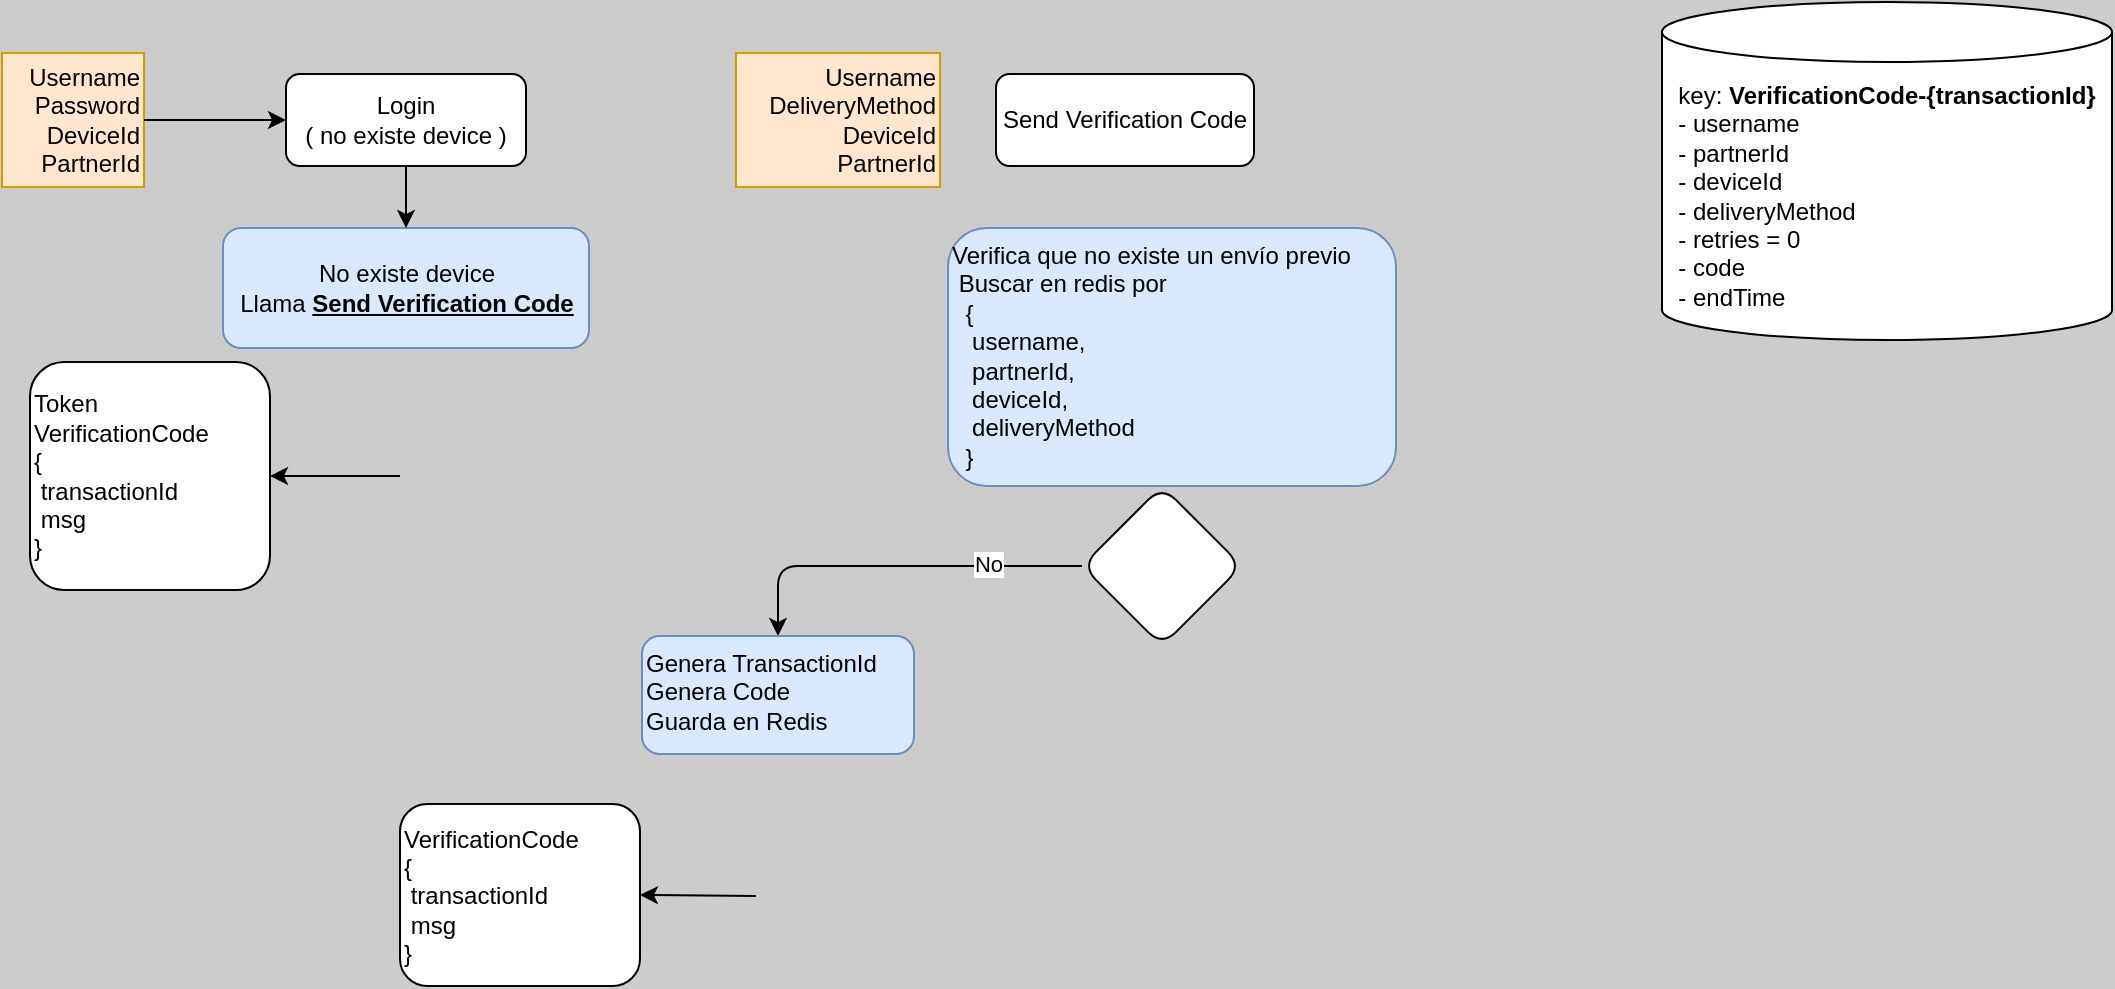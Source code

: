 <mxfile version="21.3.2" type="github">
  <diagram name="Página-1" id="D3L-0YM1VvHH-5JSDcsk">
    <mxGraphModel dx="989" dy="521" grid="0" gridSize="10" guides="1" tooltips="1" connect="1" arrows="1" fold="1" page="0" pageScale="1" pageWidth="827" pageHeight="1169" background="#CCCCCC" math="0" shadow="0">
      <root>
        <mxCell id="0" />
        <mxCell id="1" parent="0" />
        <mxCell id="565gJ2iyMEnKzCEkJN_x-1" value="Login&lt;br&gt;( no existe device )" style="rounded=1;whiteSpace=wrap;html=1;labelBackgroundColor=none;" vertex="1" parent="1">
          <mxGeometry x="308" y="227" width="120" height="46" as="geometry" />
        </mxCell>
        <mxCell id="565gJ2iyMEnKzCEkJN_x-3" value="Username&lt;br&gt;Password&lt;br&gt;DeviceId&lt;br&gt;PartnerId" style="text;html=1;strokeColor=#d79b00;fillColor=#ffe6cc;align=right;verticalAlign=middle;whiteSpace=wrap;rounded=0;" vertex="1" parent="1">
          <mxGeometry x="166" y="216.5" width="71" height="67" as="geometry" />
        </mxCell>
        <mxCell id="565gJ2iyMEnKzCEkJN_x-5" value="" style="endArrow=classic;html=1;rounded=1;exitX=1;exitY=0.5;exitDx=0;exitDy=0;entryX=0;entryY=0.5;entryDx=0;entryDy=0;" edge="1" parent="1" source="565gJ2iyMEnKzCEkJN_x-3" target="565gJ2iyMEnKzCEkJN_x-1">
          <mxGeometry width="50" height="50" relative="1" as="geometry">
            <mxPoint x="394" y="389" as="sourcePoint" />
            <mxPoint x="444" y="339" as="targetPoint" />
          </mxGeometry>
        </mxCell>
        <mxCell id="565gJ2iyMEnKzCEkJN_x-6" value="No existe device&lt;br&gt;Llama &lt;b&gt;&lt;u&gt;Send Verification Code&lt;/u&gt;&lt;/b&gt;" style="rounded=1;whiteSpace=wrap;html=1;fillColor=#dae8fc;strokeColor=#6c8ebf;" vertex="1" parent="1">
          <mxGeometry x="276.5" y="304" width="183" height="60" as="geometry" />
        </mxCell>
        <mxCell id="565gJ2iyMEnKzCEkJN_x-7" value="" style="endArrow=classic;html=1;rounded=1;exitX=0.5;exitY=1;exitDx=0;exitDy=0;entryX=0.5;entryY=0;entryDx=0;entryDy=0;" edge="1" parent="1" source="565gJ2iyMEnKzCEkJN_x-1" target="565gJ2iyMEnKzCEkJN_x-6">
          <mxGeometry width="50" height="50" relative="1" as="geometry">
            <mxPoint x="394" y="389" as="sourcePoint" />
            <mxPoint x="444" y="339" as="targetPoint" />
          </mxGeometry>
        </mxCell>
        <mxCell id="565gJ2iyMEnKzCEkJN_x-8" value="" style="endArrow=classic;html=1;rounded=1;entryX=1;entryY=0.5;entryDx=0;entryDy=0;" edge="1" parent="1" target="565gJ2iyMEnKzCEkJN_x-9">
          <mxGeometry width="50" height="50" relative="1" as="geometry">
            <mxPoint x="365" y="428" as="sourcePoint" />
            <mxPoint x="313" y="407" as="targetPoint" />
          </mxGeometry>
        </mxCell>
        <mxCell id="565gJ2iyMEnKzCEkJN_x-9" value="Token&lt;br&gt;VerificationCode&lt;br&gt;{&lt;br&gt;&lt;span style=&quot;white-space: pre;&quot;&gt;	&lt;/span&gt;transactionId&lt;br&gt;&lt;span style=&quot;white-space: pre;&quot;&gt;	&lt;/span&gt;msg&lt;br&gt;}" style="rounded=1;whiteSpace=wrap;html=1;align=left;" vertex="1" parent="1">
          <mxGeometry x="180" y="371" width="120" height="114" as="geometry" />
        </mxCell>
        <mxCell id="565gJ2iyMEnKzCEkJN_x-10" value="Send Verification Code" style="rounded=1;whiteSpace=wrap;html=1;labelBackgroundColor=none;" vertex="1" parent="1">
          <mxGeometry x="663" y="227" width="129" height="46" as="geometry" />
        </mxCell>
        <mxCell id="565gJ2iyMEnKzCEkJN_x-11" value="Username&lt;br&gt;DeliveryMethod&lt;br&gt;DeviceId&lt;br&gt;PartnerId" style="text;html=1;strokeColor=#d79b00;fillColor=#ffe6cc;align=right;verticalAlign=middle;whiteSpace=wrap;rounded=0;" vertex="1" parent="1">
          <mxGeometry x="533" y="216.5" width="102" height="67" as="geometry" />
        </mxCell>
        <mxCell id="565gJ2iyMEnKzCEkJN_x-12" value="Verifica que no existe un envío previo&lt;br&gt;&lt;span style=&quot;white-space: pre;&quot;&gt;	&lt;/span&gt;Buscar en redis por&lt;br&gt;&lt;span style=&quot;white-space: pre;&quot;&gt;	&lt;/span&gt;&lt;span style=&quot;white-space: pre;&quot;&gt;	&lt;/span&gt;{&lt;br&gt;&lt;span style=&quot;white-space: pre;&quot;&gt;	&lt;/span&gt;&lt;span style=&quot;white-space: pre;&quot;&gt;	&lt;/span&gt;&lt;span style=&quot;white-space: pre;&quot;&gt;	&lt;/span&gt;username,&lt;br&gt;&lt;span style=&quot;white-space: pre;&quot;&gt;	&lt;/span&gt;&lt;span style=&quot;white-space: pre;&quot;&gt;	&lt;/span&gt;&lt;span style=&quot;white-space: pre;&quot;&gt;	&lt;/span&gt;partnerId,&lt;br&gt;&lt;span style=&quot;white-space: pre;&quot;&gt;	&lt;/span&gt;&lt;span style=&quot;white-space: pre;&quot;&gt;	&lt;/span&gt;&lt;span style=&quot;white-space: pre;&quot;&gt;	&lt;/span&gt;deviceId,&lt;br&gt;&lt;span style=&quot;white-space: pre;&quot;&gt;	&lt;/span&gt;&lt;span style=&quot;white-space: pre;&quot;&gt;	&lt;/span&gt;&lt;span style=&quot;white-space: pre;&quot;&gt;	&lt;/span&gt;deliveryMethod&lt;br&gt;&lt;span style=&quot;white-space: pre;&quot;&gt;	&lt;/span&gt;&lt;span style=&quot;white-space: pre;&quot;&gt;	&lt;/span&gt;}" style="rounded=1;whiteSpace=wrap;html=1;fillColor=#dae8fc;strokeColor=#6c8ebf;align=left;verticalAlign=top;" vertex="1" parent="1">
          <mxGeometry x="639" y="304" width="224" height="129" as="geometry" />
        </mxCell>
        <mxCell id="565gJ2iyMEnKzCEkJN_x-13" value="key: &lt;b&gt;VerificationCode-{transactionId}&lt;/b&gt;&lt;br&gt;&lt;div style=&quot;text-align: left;&quot;&gt;&lt;span style=&quot;background-color: initial;&quot;&gt;- username&lt;/span&gt;&lt;/div&gt;&lt;div style=&quot;text-align: left;&quot;&gt;&lt;span style=&quot;background-color: initial;&quot;&gt;- partnerId&lt;/span&gt;&lt;/div&gt;&lt;div style=&quot;text-align: left;&quot;&gt;&lt;span style=&quot;background-color: initial;&quot;&gt;- deviceId&lt;/span&gt;&lt;/div&gt;&lt;div style=&quot;text-align: left;&quot;&gt;&lt;span style=&quot;background-color: initial;&quot;&gt;- deliveryMethod&lt;/span&gt;&lt;/div&gt;&lt;div style=&quot;text-align: left;&quot;&gt;&lt;span style=&quot;background-color: initial;&quot;&gt;- retries = 0&lt;/span&gt;&lt;/div&gt;&lt;div style=&quot;text-align: left;&quot;&gt;&lt;span style=&quot;background-color: initial;&quot;&gt;- code&lt;/span&gt;&lt;/div&gt;&lt;div style=&quot;text-align: left;&quot;&gt;&lt;span style=&quot;background-color: initial;&quot;&gt;- endTime&lt;/span&gt;&lt;/div&gt;" style="shape=cylinder3;whiteSpace=wrap;html=1;boundedLbl=1;backgroundOutline=1;size=15;rounded=1;" vertex="1" parent="1">
          <mxGeometry x="996" y="191" width="225" height="169" as="geometry" />
        </mxCell>
        <mxCell id="565gJ2iyMEnKzCEkJN_x-16" value="" style="edgeStyle=orthogonalEdgeStyle;rounded=1;orthogonalLoop=1;jettySize=auto;html=1;entryX=0.5;entryY=0;entryDx=0;entryDy=0;" edge="1" parent="1" source="565gJ2iyMEnKzCEkJN_x-14" target="565gJ2iyMEnKzCEkJN_x-15">
          <mxGeometry relative="1" as="geometry" />
        </mxCell>
        <mxCell id="565gJ2iyMEnKzCEkJN_x-17" value="No" style="edgeLabel;html=1;align=center;verticalAlign=middle;resizable=0;points=[];" vertex="1" connectable="0" parent="565gJ2iyMEnKzCEkJN_x-16">
          <mxGeometry x="-0.5" y="-1" relative="1" as="geometry">
            <mxPoint as="offset" />
          </mxGeometry>
        </mxCell>
        <mxCell id="565gJ2iyMEnKzCEkJN_x-14" value="" style="rhombus;whiteSpace=wrap;html=1;rounded=1;" vertex="1" parent="1">
          <mxGeometry x="706" y="433" width="80" height="80" as="geometry" />
        </mxCell>
        <mxCell id="565gJ2iyMEnKzCEkJN_x-15" value="Genera TransactionId&lt;br&gt;Genera Code&lt;br&gt;Guarda en Redis" style="rounded=1;whiteSpace=wrap;html=1;fillColor=#dae8fc;strokeColor=#6c8ebf;align=left;verticalAlign=top;" vertex="1" parent="1">
          <mxGeometry x="486" y="508" width="136" height="59" as="geometry" />
        </mxCell>
        <mxCell id="565gJ2iyMEnKzCEkJN_x-18" value="" style="endArrow=classic;html=1;rounded=1;entryX=1;entryY=0.5;entryDx=0;entryDy=0;" edge="1" parent="1" target="565gJ2iyMEnKzCEkJN_x-19">
          <mxGeometry width="50" height="50" relative="1" as="geometry">
            <mxPoint x="543" y="638" as="sourcePoint" />
            <mxPoint x="498" y="605" as="targetPoint" />
          </mxGeometry>
        </mxCell>
        <mxCell id="565gJ2iyMEnKzCEkJN_x-19" value="VerificationCode&lt;br&gt;{&lt;br&gt;&lt;span style=&quot;white-space: pre;&quot;&gt;	&lt;/span&gt;transactionId&lt;br&gt;&lt;span style=&quot;white-space: pre;&quot;&gt;	&lt;/span&gt;msg&lt;br&gt;}" style="rounded=1;whiteSpace=wrap;html=1;align=left;" vertex="1" parent="1">
          <mxGeometry x="365" y="592" width="120" height="91" as="geometry" />
        </mxCell>
      </root>
    </mxGraphModel>
  </diagram>
</mxfile>
